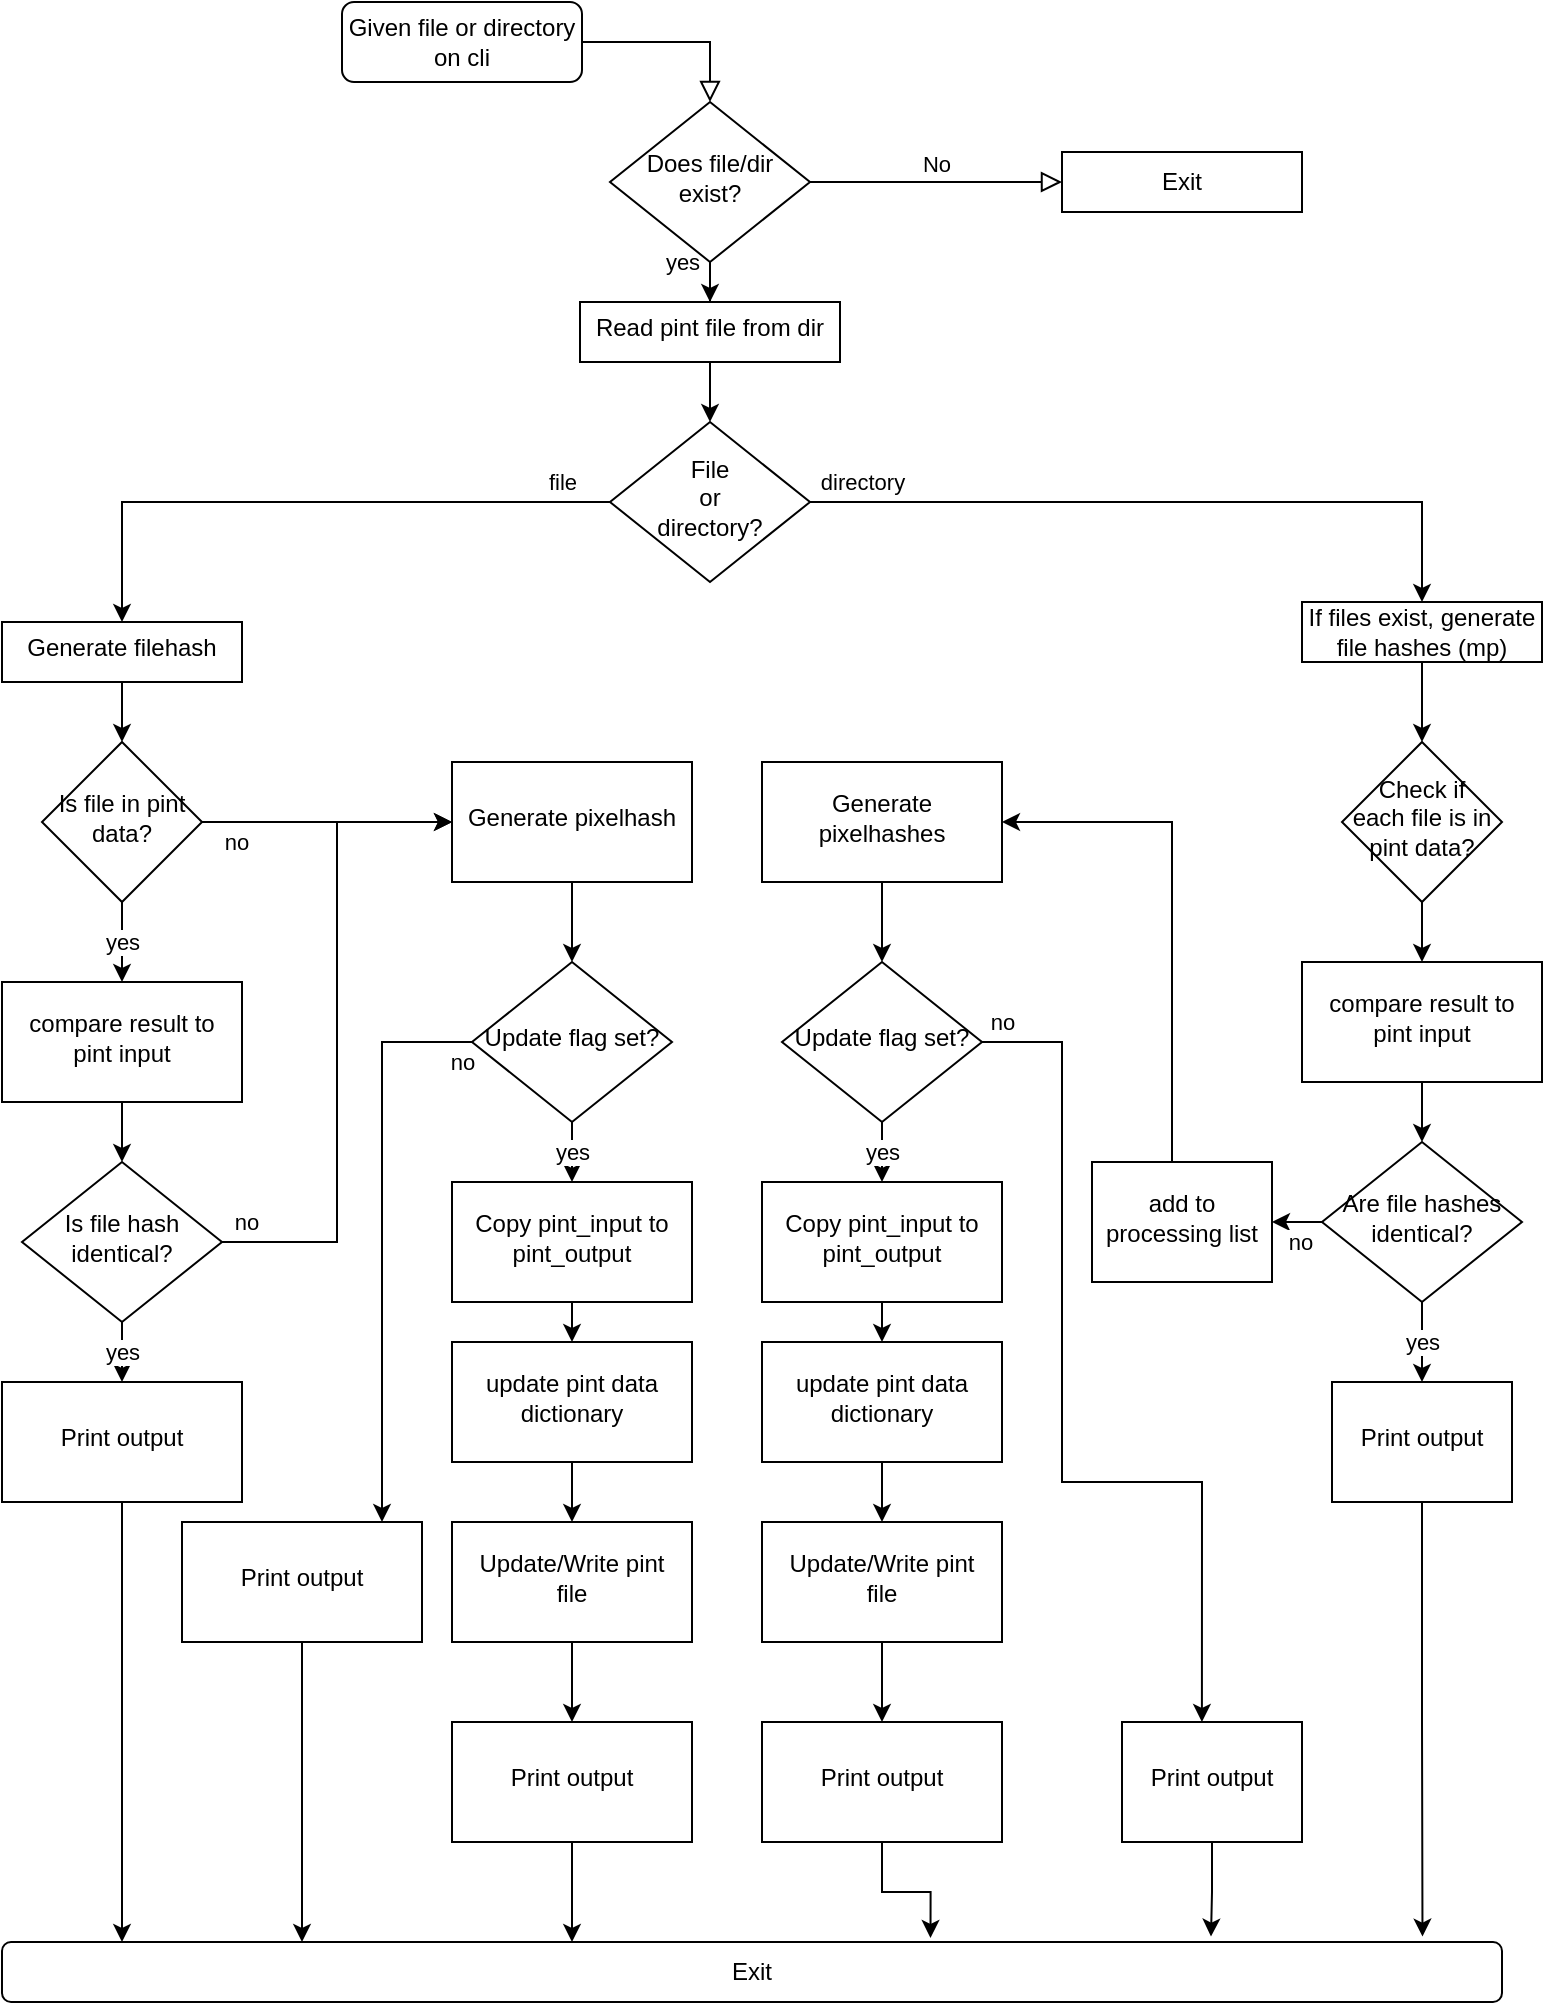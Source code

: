<mxfile version="15.4.0" type="device"><diagram id="C5RBs43oDa-KdzZeNtuy" name="Page-1"><mxGraphModel dx="971" dy="569" grid="1" gridSize="10" guides="1" tooltips="1" connect="1" arrows="1" fold="1" page="1" pageScale="1" pageWidth="850" pageHeight="1100" math="0" shadow="0"><root><mxCell id="WIyWlLk6GJQsqaUBKTNV-0"/><mxCell id="WIyWlLk6GJQsqaUBKTNV-1" parent="WIyWlLk6GJQsqaUBKTNV-0"/><mxCell id="WIyWlLk6GJQsqaUBKTNV-2" value="" style="rounded=0;html=1;jettySize=auto;orthogonalLoop=1;fontSize=11;endArrow=block;endFill=0;endSize=8;strokeWidth=1;shadow=0;labelBackgroundColor=none;edgeStyle=orthogonalEdgeStyle;" parent="WIyWlLk6GJQsqaUBKTNV-1" source="WIyWlLk6GJQsqaUBKTNV-3" target="WIyWlLk6GJQsqaUBKTNV-6" edge="1"><mxGeometry relative="1" as="geometry"/></mxCell><mxCell id="WIyWlLk6GJQsqaUBKTNV-3" value="Given file or directory on cli" style="rounded=1;whiteSpace=wrap;html=1;fontSize=12;glass=0;strokeWidth=1;shadow=0;" parent="WIyWlLk6GJQsqaUBKTNV-1" vertex="1"><mxGeometry x="230" y="40" width="120" height="40" as="geometry"/></mxCell><mxCell id="WIyWlLk6GJQsqaUBKTNV-5" value="No" style="edgeStyle=orthogonalEdgeStyle;rounded=0;html=1;jettySize=auto;orthogonalLoop=1;fontSize=11;endArrow=block;endFill=0;endSize=8;strokeWidth=1;shadow=0;labelBackgroundColor=none;" parent="WIyWlLk6GJQsqaUBKTNV-1" source="WIyWlLk6GJQsqaUBKTNV-6" edge="1"><mxGeometry y="10" relative="1" as="geometry"><mxPoint as="offset"/><mxPoint x="590" y="130" as="targetPoint"/></mxGeometry></mxCell><mxCell id="FNdwJjlaaisFNl_CamiN-4" value="yes" style="edgeStyle=orthogonalEdgeStyle;rounded=0;orthogonalLoop=1;jettySize=auto;html=1;" edge="1" parent="WIyWlLk6GJQsqaUBKTNV-1" source="WIyWlLk6GJQsqaUBKTNV-6" target="VJQE43sd70PqvudCLjRB-20"><mxGeometry x="0.333" y="-14" relative="1" as="geometry"><mxPoint as="offset"/></mxGeometry></mxCell><mxCell id="WIyWlLk6GJQsqaUBKTNV-6" value="Does file/dir exist?" style="rhombus;whiteSpace=wrap;html=1;shadow=0;fontFamily=Helvetica;fontSize=12;align=center;strokeWidth=1;spacing=6;spacingTop=-4;" parent="WIyWlLk6GJQsqaUBKTNV-1" vertex="1"><mxGeometry x="364" y="90" width="100" height="80" as="geometry"/></mxCell><mxCell id="FNdwJjlaaisFNl_CamiN-2" value="file" style="edgeStyle=orthogonalEdgeStyle;rounded=0;orthogonalLoop=1;jettySize=auto;html=1;entryX=0.5;entryY=0;entryDx=0;entryDy=0;" edge="1" parent="WIyWlLk6GJQsqaUBKTNV-1" source="WIyWlLk6GJQsqaUBKTNV-10" target="VJQE43sd70PqvudCLjRB-30"><mxGeometry x="-0.842" y="-10" relative="1" as="geometry"><mxPoint x="294" y="290" as="targetPoint"/><mxPoint as="offset"/></mxGeometry></mxCell><mxCell id="WIyWlLk6GJQsqaUBKTNV-10" value="File&lt;br&gt;or&lt;br&gt;directory?" style="rhombus;whiteSpace=wrap;html=1;shadow=0;fontFamily=Helvetica;fontSize=12;align=center;strokeWidth=1;spacing=6;spacingTop=-4;" parent="WIyWlLk6GJQsqaUBKTNV-1" vertex="1"><mxGeometry x="364" y="250" width="100" height="80" as="geometry"/></mxCell><mxCell id="VJQE43sd70PqvudCLjRB-19" value="no" style="edgeStyle=orthogonalEdgeStyle;rounded=0;orthogonalLoop=1;jettySize=auto;html=1;entryX=0;entryY=0.5;entryDx=0;entryDy=0;" parent="WIyWlLk6GJQsqaUBKTNV-1" source="VJQE43sd70PqvudCLjRB-13" target="X_xPQPrHd5YQa2gVrtDM-0" edge="1"><mxGeometry x="-0.731" y="-10" relative="1" as="geometry"><mxPoint x="210" y="440" as="targetPoint"/><mxPoint as="offset"/></mxGeometry></mxCell><mxCell id="VJQE43sd70PqvudCLjRB-13" value="Is file in pint data?" style="rhombus;whiteSpace=wrap;html=1;shadow=0;strokeWidth=1;spacing=6;spacingTop=-4;" parent="WIyWlLk6GJQsqaUBKTNV-1" vertex="1"><mxGeometry x="80" y="410" width="80" height="80" as="geometry"/></mxCell><mxCell id="FNdwJjlaaisFNl_CamiN-3" value="" style="edgeStyle=orthogonalEdgeStyle;rounded=0;orthogonalLoop=1;jettySize=auto;html=1;" edge="1" parent="WIyWlLk6GJQsqaUBKTNV-1" source="VJQE43sd70PqvudCLjRB-20" target="WIyWlLk6GJQsqaUBKTNV-10"><mxGeometry relative="1" as="geometry"/></mxCell><mxCell id="VJQE43sd70PqvudCLjRB-20" value="Read pint file from dir" style="whiteSpace=wrap;html=1;shadow=0;strokeWidth=1;spacing=6;spacingTop=-4;" parent="WIyWlLk6GJQsqaUBKTNV-1" vertex="1"><mxGeometry x="349" y="190" width="130" height="30" as="geometry"/></mxCell><mxCell id="VJQE43sd70PqvudCLjRB-23" value="yes" style="edgeStyle=orthogonalEdgeStyle;rounded=0;orthogonalLoop=1;jettySize=auto;html=1;" parent="WIyWlLk6GJQsqaUBKTNV-1" source="VJQE43sd70PqvudCLjRB-21" target="X_xPQPrHd5YQa2gVrtDM-2" edge="1"><mxGeometry relative="1" as="geometry"><mxPoint x="345" y="650" as="targetPoint"/></mxGeometry></mxCell><mxCell id="VJQE43sd70PqvudCLjRB-44" value="no" style="edgeStyle=orthogonalEdgeStyle;rounded=0;orthogonalLoop=1;jettySize=auto;html=1;" parent="WIyWlLk6GJQsqaUBKTNV-1" source="VJQE43sd70PqvudCLjRB-21" target="VJQE43sd70PqvudCLjRB-43" edge="1"><mxGeometry x="-0.965" y="10" relative="1" as="geometry"><Array as="points"><mxPoint x="250" y="560"/></Array><mxPoint as="offset"/></mxGeometry></mxCell><mxCell id="VJQE43sd70PqvudCLjRB-21" value="Update flag set?" style="rhombus;whiteSpace=wrap;html=1;shadow=0;fontFamily=Helvetica;fontSize=12;align=center;strokeWidth=1;spacing=6;spacingTop=-4;" parent="WIyWlLk6GJQsqaUBKTNV-1" vertex="1"><mxGeometry x="295" y="520" width="100" height="80" as="geometry"/></mxCell><mxCell id="VJQE43sd70PqvudCLjRB-25" value="" style="edgeStyle=orthogonalEdgeStyle;rounded=0;orthogonalLoop=1;jettySize=auto;html=1;" parent="WIyWlLk6GJQsqaUBKTNV-1" source="VJQE43sd70PqvudCLjRB-22" target="VJQE43sd70PqvudCLjRB-24" edge="1"><mxGeometry relative="1" as="geometry"/></mxCell><mxCell id="VJQE43sd70PqvudCLjRB-22" value="update pint data dictionary" style="whiteSpace=wrap;html=1;shadow=0;strokeWidth=1;spacing=6;spacingTop=-4;" parent="WIyWlLk6GJQsqaUBKTNV-1" vertex="1"><mxGeometry x="285" y="710" width="120" height="60" as="geometry"/></mxCell><mxCell id="VJQE43sd70PqvudCLjRB-27" value="" style="edgeStyle=orthogonalEdgeStyle;rounded=0;orthogonalLoop=1;jettySize=auto;html=1;" parent="WIyWlLk6GJQsqaUBKTNV-1" source="VJQE43sd70PqvudCLjRB-24" target="VJQE43sd70PqvudCLjRB-26" edge="1"><mxGeometry relative="1" as="geometry"/></mxCell><mxCell id="VJQE43sd70PqvudCLjRB-24" value="Update/Write pint file" style="whiteSpace=wrap;html=1;shadow=0;strokeWidth=1;spacing=6;spacingTop=-4;" parent="WIyWlLk6GJQsqaUBKTNV-1" vertex="1"><mxGeometry x="285" y="800" width="120" height="60" as="geometry"/></mxCell><mxCell id="X_xPQPrHd5YQa2gVrtDM-6" value="" style="edgeStyle=orthogonalEdgeStyle;rounded=0;orthogonalLoop=1;jettySize=auto;html=1;" parent="WIyWlLk6GJQsqaUBKTNV-1" source="VJQE43sd70PqvudCLjRB-26" target="X_xPQPrHd5YQa2gVrtDM-5" edge="1"><mxGeometry relative="1" as="geometry"><Array as="points"><mxPoint x="345" y="1000"/><mxPoint x="345" y="1000"/></Array></mxGeometry></mxCell><mxCell id="VJQE43sd70PqvudCLjRB-26" value="Print output" style="whiteSpace=wrap;html=1;shadow=0;strokeWidth=1;spacing=6;spacingTop=-4;" parent="WIyWlLk6GJQsqaUBKTNV-1" vertex="1"><mxGeometry x="285" y="900" width="120" height="60" as="geometry"/></mxCell><mxCell id="VJQE43sd70PqvudCLjRB-37" value="yes" style="edgeStyle=orthogonalEdgeStyle;rounded=0;orthogonalLoop=1;jettySize=auto;html=1;exitX=0.5;exitY=1;exitDx=0;exitDy=0;" parent="WIyWlLk6GJQsqaUBKTNV-1" source="VJQE43sd70PqvudCLjRB-13" target="VJQE43sd70PqvudCLjRB-36" edge="1"><mxGeometry relative="1" as="geometry"><mxPoint x="120" y="480" as="sourcePoint"/></mxGeometry></mxCell><mxCell id="FNdwJjlaaisFNl_CamiN-0" value="" style="edgeStyle=orthogonalEdgeStyle;rounded=0;orthogonalLoop=1;jettySize=auto;html=1;" edge="1" parent="WIyWlLk6GJQsqaUBKTNV-1" source="VJQE43sd70PqvudCLjRB-30" target="VJQE43sd70PqvudCLjRB-13"><mxGeometry relative="1" as="geometry"/></mxCell><mxCell id="VJQE43sd70PqvudCLjRB-30" value="Generate filehash" style="whiteSpace=wrap;html=1;shadow=0;strokeWidth=1;spacing=6;spacingTop=-4;" parent="WIyWlLk6GJQsqaUBKTNV-1" vertex="1"><mxGeometry x="60" y="350" width="120" height="30" as="geometry"/></mxCell><mxCell id="VJQE43sd70PqvudCLjRB-39" value="" style="edgeStyle=orthogonalEdgeStyle;rounded=0;orthogonalLoop=1;jettySize=auto;html=1;" parent="WIyWlLk6GJQsqaUBKTNV-1" source="VJQE43sd70PqvudCLjRB-36" target="VJQE43sd70PqvudCLjRB-38" edge="1"><mxGeometry relative="1" as="geometry"/></mxCell><mxCell id="VJQE43sd70PqvudCLjRB-36" value="compare result to pint input" style="whiteSpace=wrap;html=1;shadow=0;strokeWidth=1;spacing=6;spacingTop=-4;" parent="WIyWlLk6GJQsqaUBKTNV-1" vertex="1"><mxGeometry x="60" y="530" width="120" height="60" as="geometry"/></mxCell><mxCell id="VJQE43sd70PqvudCLjRB-41" value="yes" style="edgeStyle=orthogonalEdgeStyle;rounded=0;orthogonalLoop=1;jettySize=auto;html=1;" parent="WIyWlLk6GJQsqaUBKTNV-1" source="VJQE43sd70PqvudCLjRB-38" target="VJQE43sd70PqvudCLjRB-40" edge="1"><mxGeometry relative="1" as="geometry"/></mxCell><mxCell id="VJQE43sd70PqvudCLjRB-45" value="no" style="edgeStyle=orthogonalEdgeStyle;rounded=0;orthogonalLoop=1;jettySize=auto;html=1;entryX=0;entryY=0.5;entryDx=0;entryDy=0;" parent="WIyWlLk6GJQsqaUBKTNV-1" source="VJQE43sd70PqvudCLjRB-38" target="X_xPQPrHd5YQa2gVrtDM-0" edge="1"><mxGeometry x="-0.926" y="10" relative="1" as="geometry"><mxPoint as="offset"/></mxGeometry></mxCell><mxCell id="VJQE43sd70PqvudCLjRB-38" value="Is file hash identical?" style="rhombus;whiteSpace=wrap;html=1;shadow=0;fontFamily=Helvetica;fontSize=12;align=center;strokeWidth=1;spacing=6;spacingTop=-4;" parent="WIyWlLk6GJQsqaUBKTNV-1" vertex="1"><mxGeometry x="70" y="620" width="100" height="80" as="geometry"/></mxCell><mxCell id="X_xPQPrHd5YQa2gVrtDM-8" style="edgeStyle=orthogonalEdgeStyle;rounded=0;orthogonalLoop=1;jettySize=auto;html=1;" parent="WIyWlLk6GJQsqaUBKTNV-1" source="VJQE43sd70PqvudCLjRB-40" target="X_xPQPrHd5YQa2gVrtDM-5" edge="1"><mxGeometry relative="1" as="geometry"><Array as="points"><mxPoint x="120" y="940"/><mxPoint x="120" y="940"/></Array></mxGeometry></mxCell><mxCell id="VJQE43sd70PqvudCLjRB-40" value="Print output" style="whiteSpace=wrap;html=1;shadow=0;strokeWidth=1;spacing=6;spacingTop=-4;" parent="WIyWlLk6GJQsqaUBKTNV-1" vertex="1"><mxGeometry x="60" y="730" width="120" height="60" as="geometry"/></mxCell><mxCell id="X_xPQPrHd5YQa2gVrtDM-7" style="edgeStyle=orthogonalEdgeStyle;rounded=0;orthogonalLoop=1;jettySize=auto;html=1;" parent="WIyWlLk6GJQsqaUBKTNV-1" source="VJQE43sd70PqvudCLjRB-43" target="X_xPQPrHd5YQa2gVrtDM-5" edge="1"><mxGeometry relative="1" as="geometry"><Array as="points"><mxPoint x="210" y="980"/><mxPoint x="210" y="980"/></Array></mxGeometry></mxCell><mxCell id="VJQE43sd70PqvudCLjRB-43" value="Print output" style="whiteSpace=wrap;html=1;shadow=0;strokeWidth=1;spacing=6;spacingTop=-4;" parent="WIyWlLk6GJQsqaUBKTNV-1" vertex="1"><mxGeometry x="150" y="800" width="120" height="60" as="geometry"/></mxCell><mxCell id="VJQE43sd70PqvudCLjRB-50" value="directory" style="edgeStyle=orthogonalEdgeStyle;rounded=0;orthogonalLoop=1;jettySize=auto;html=1;entryX=0.5;entryY=0;entryDx=0;entryDy=0;exitX=1;exitY=0.5;exitDx=0;exitDy=0;" parent="WIyWlLk6GJQsqaUBKTNV-1" source="WIyWlLk6GJQsqaUBKTNV-10" target="X_xPQPrHd5YQa2gVrtDM-9" edge="1"><mxGeometry x="-0.854" y="10" relative="1" as="geometry"><mxPoint x="770" y="350" as="targetPoint"/><mxPoint x="470" y="290" as="sourcePoint"/><mxPoint as="offset"/></mxGeometry></mxCell><mxCell id="VJQE43sd70PqvudCLjRB-51" value="Exit" style="rounded=0;whiteSpace=wrap;html=1;" parent="WIyWlLk6GJQsqaUBKTNV-1" vertex="1"><mxGeometry x="590" y="115" width="120" height="30" as="geometry"/></mxCell><mxCell id="X_xPQPrHd5YQa2gVrtDM-1" value="" style="edgeStyle=orthogonalEdgeStyle;rounded=0;orthogonalLoop=1;jettySize=auto;html=1;" parent="WIyWlLk6GJQsqaUBKTNV-1" source="X_xPQPrHd5YQa2gVrtDM-0" target="VJQE43sd70PqvudCLjRB-21" edge="1"><mxGeometry relative="1" as="geometry"/></mxCell><mxCell id="X_xPQPrHd5YQa2gVrtDM-0" value="Generate pixelhash" style="whiteSpace=wrap;html=1;shadow=0;strokeWidth=1;spacing=6;spacingTop=-4;" parent="WIyWlLk6GJQsqaUBKTNV-1" vertex="1"><mxGeometry x="285" y="420" width="120" height="60" as="geometry"/></mxCell><mxCell id="X_xPQPrHd5YQa2gVrtDM-4" value="" style="edgeStyle=orthogonalEdgeStyle;rounded=0;orthogonalLoop=1;jettySize=auto;html=1;" parent="WIyWlLk6GJQsqaUBKTNV-1" source="X_xPQPrHd5YQa2gVrtDM-2" edge="1"><mxGeometry relative="1" as="geometry"><mxPoint x="345" y="710" as="targetPoint"/></mxGeometry></mxCell><mxCell id="X_xPQPrHd5YQa2gVrtDM-2" value="Copy pint_input to pint_output" style="whiteSpace=wrap;html=1;shadow=0;strokeWidth=1;spacing=6;spacingTop=-4;" parent="WIyWlLk6GJQsqaUBKTNV-1" vertex="1"><mxGeometry x="285" y="630" width="120" height="60" as="geometry"/></mxCell><mxCell id="X_xPQPrHd5YQa2gVrtDM-5" value="Exit" style="rounded=1;whiteSpace=wrap;html=1;" parent="WIyWlLk6GJQsqaUBKTNV-1" vertex="1"><mxGeometry x="60" y="1010" width="750" height="30" as="geometry"/></mxCell><mxCell id="X_xPQPrHd5YQa2gVrtDM-15" value="" style="edgeStyle=orthogonalEdgeStyle;rounded=0;orthogonalLoop=1;jettySize=auto;html=1;" parent="WIyWlLk6GJQsqaUBKTNV-1" source="X_xPQPrHd5YQa2gVrtDM-9" target="X_xPQPrHd5YQa2gVrtDM-10" edge="1"><mxGeometry relative="1" as="geometry"/></mxCell><mxCell id="X_xPQPrHd5YQa2gVrtDM-9" value="If files exist, generate file hashes (mp)" style="rounded=0;whiteSpace=wrap;html=1;" parent="WIyWlLk6GJQsqaUBKTNV-1" vertex="1"><mxGeometry x="710" y="340" width="120" height="30" as="geometry"/></mxCell><mxCell id="X_xPQPrHd5YQa2gVrtDM-14" value="" style="edgeStyle=orthogonalEdgeStyle;rounded=0;orthogonalLoop=1;jettySize=auto;html=1;" parent="WIyWlLk6GJQsqaUBKTNV-1" source="X_xPQPrHd5YQa2gVrtDM-10" target="X_xPQPrHd5YQa2gVrtDM-12" edge="1"><mxGeometry relative="1" as="geometry"/></mxCell><mxCell id="X_xPQPrHd5YQa2gVrtDM-10" value="Check if each file is in pint data?" style="rhombus;whiteSpace=wrap;html=1;shadow=0;strokeWidth=1;spacing=6;spacingTop=-4;" parent="WIyWlLk6GJQsqaUBKTNV-1" vertex="1"><mxGeometry x="730" y="410" width="80" height="80" as="geometry"/></mxCell><mxCell id="X_xPQPrHd5YQa2gVrtDM-11" value="" style="edgeStyle=orthogonalEdgeStyle;rounded=0;orthogonalLoop=1;jettySize=auto;html=1;" parent="WIyWlLk6GJQsqaUBKTNV-1" source="X_xPQPrHd5YQa2gVrtDM-12" target="X_xPQPrHd5YQa2gVrtDM-13" edge="1"><mxGeometry relative="1" as="geometry"/></mxCell><mxCell id="X_xPQPrHd5YQa2gVrtDM-12" value="compare result to pint input" style="whiteSpace=wrap;html=1;shadow=0;strokeWidth=1;spacing=6;spacingTop=-4;" parent="WIyWlLk6GJQsqaUBKTNV-1" vertex="1"><mxGeometry x="710" y="520" width="120" height="60" as="geometry"/></mxCell><mxCell id="X_xPQPrHd5YQa2gVrtDM-17" value="no" style="edgeStyle=orthogonalEdgeStyle;rounded=0;orthogonalLoop=1;jettySize=auto;html=1;entryX=1;entryY=0.5;entryDx=0;entryDy=0;" parent="WIyWlLk6GJQsqaUBKTNV-1" source="X_xPQPrHd5YQa2gVrtDM-13" target="X_xPQPrHd5YQa2gVrtDM-16" edge="1"><mxGeometry x="-0.6" y="10" relative="1" as="geometry"><mxPoint x="680.0" y="650.0" as="targetPoint"/><mxPoint as="offset"/></mxGeometry></mxCell><mxCell id="X_xPQPrHd5YQa2gVrtDM-19" value="yes" style="edgeStyle=orthogonalEdgeStyle;rounded=0;orthogonalLoop=1;jettySize=auto;html=1;" parent="WIyWlLk6GJQsqaUBKTNV-1" source="X_xPQPrHd5YQa2gVrtDM-13" target="X_xPQPrHd5YQa2gVrtDM-18" edge="1"><mxGeometry relative="1" as="geometry"/></mxCell><mxCell id="X_xPQPrHd5YQa2gVrtDM-13" value="Are file hashes identical?" style="rhombus;whiteSpace=wrap;html=1;shadow=0;fontFamily=Helvetica;fontSize=12;align=center;strokeWidth=1;spacing=6;spacingTop=-4;" parent="WIyWlLk6GJQsqaUBKTNV-1" vertex="1"><mxGeometry x="720" y="610" width="100" height="80" as="geometry"/></mxCell><mxCell id="X_xPQPrHd5YQa2gVrtDM-31" style="edgeStyle=orthogonalEdgeStyle;rounded=0;orthogonalLoop=1;jettySize=auto;html=1;entryX=1;entryY=0.5;entryDx=0;entryDy=0;" parent="WIyWlLk6GJQsqaUBKTNV-1" source="X_xPQPrHd5YQa2gVrtDM-16" target="X_xPQPrHd5YQa2gVrtDM-28" edge="1"><mxGeometry relative="1" as="geometry"><Array as="points"><mxPoint x="645" y="450"/></Array></mxGeometry></mxCell><mxCell id="X_xPQPrHd5YQa2gVrtDM-16" value="add to processing list" style="whiteSpace=wrap;html=1;shadow=0;strokeWidth=1;spacing=6;spacingTop=-4;" parent="WIyWlLk6GJQsqaUBKTNV-1" vertex="1"><mxGeometry x="605" y="620" width="90" height="60" as="geometry"/></mxCell><mxCell id="X_xPQPrHd5YQa2gVrtDM-34" value="" style="edgeStyle=orthogonalEdgeStyle;rounded=0;orthogonalLoop=1;jettySize=auto;html=1;entryX=0.947;entryY=-0.09;entryDx=0;entryDy=0;entryPerimeter=0;" parent="WIyWlLk6GJQsqaUBKTNV-1" source="X_xPQPrHd5YQa2gVrtDM-18" target="X_xPQPrHd5YQa2gVrtDM-5" edge="1"><mxGeometry relative="1" as="geometry"><mxPoint x="770" y="870" as="targetPoint"/></mxGeometry></mxCell><mxCell id="X_xPQPrHd5YQa2gVrtDM-18" value="Print output" style="whiteSpace=wrap;html=1;shadow=0;strokeWidth=1;spacing=6;spacingTop=-4;" parent="WIyWlLk6GJQsqaUBKTNV-1" vertex="1"><mxGeometry x="725" y="730" width="90" height="60" as="geometry"/></mxCell><mxCell id="X_xPQPrHd5YQa2gVrtDM-20" value="yes" style="edgeStyle=orthogonalEdgeStyle;rounded=0;orthogonalLoop=1;jettySize=auto;html=1;" parent="WIyWlLk6GJQsqaUBKTNV-1" source="X_xPQPrHd5YQa2gVrtDM-21" target="X_xPQPrHd5YQa2gVrtDM-30" edge="1"><mxGeometry relative="1" as="geometry"><mxPoint x="500" y="650" as="targetPoint"/></mxGeometry></mxCell><mxCell id="X_xPQPrHd5YQa2gVrtDM-40" value="no" style="edgeStyle=orthogonalEdgeStyle;rounded=0;orthogonalLoop=1;jettySize=auto;html=1;entryX=0.444;entryY=0;entryDx=0;entryDy=0;entryPerimeter=0;" parent="WIyWlLk6GJQsqaUBKTNV-1" source="X_xPQPrHd5YQa2gVrtDM-21" target="X_xPQPrHd5YQa2gVrtDM-37" edge="1"><mxGeometry x="-0.956" y="10" relative="1" as="geometry"><mxPoint x="644" y="560" as="targetPoint"/><Array as="points"><mxPoint x="590" y="560"/><mxPoint x="590" y="780"/><mxPoint x="660" y="780"/></Array><mxPoint as="offset"/></mxGeometry></mxCell><mxCell id="X_xPQPrHd5YQa2gVrtDM-21" value="Update flag set?" style="rhombus;whiteSpace=wrap;html=1;shadow=0;fontFamily=Helvetica;fontSize=12;align=center;strokeWidth=1;spacing=6;spacingTop=-4;" parent="WIyWlLk6GJQsqaUBKTNV-1" vertex="1"><mxGeometry x="450" y="520" width="100" height="80" as="geometry"/></mxCell><mxCell id="X_xPQPrHd5YQa2gVrtDM-22" value="" style="edgeStyle=orthogonalEdgeStyle;rounded=0;orthogonalLoop=1;jettySize=auto;html=1;" parent="WIyWlLk6GJQsqaUBKTNV-1" source="X_xPQPrHd5YQa2gVrtDM-23" target="X_xPQPrHd5YQa2gVrtDM-25" edge="1"><mxGeometry relative="1" as="geometry"/></mxCell><mxCell id="X_xPQPrHd5YQa2gVrtDM-23" value="update pint data dictionary" style="whiteSpace=wrap;html=1;shadow=0;strokeWidth=1;spacing=6;spacingTop=-4;" parent="WIyWlLk6GJQsqaUBKTNV-1" vertex="1"><mxGeometry x="440" y="710" width="120" height="60" as="geometry"/></mxCell><mxCell id="X_xPQPrHd5YQa2gVrtDM-24" value="" style="edgeStyle=orthogonalEdgeStyle;rounded=0;orthogonalLoop=1;jettySize=auto;html=1;" parent="WIyWlLk6GJQsqaUBKTNV-1" source="X_xPQPrHd5YQa2gVrtDM-25" target="X_xPQPrHd5YQa2gVrtDM-26" edge="1"><mxGeometry relative="1" as="geometry"/></mxCell><mxCell id="X_xPQPrHd5YQa2gVrtDM-25" value="Update/Write pint file" style="whiteSpace=wrap;html=1;shadow=0;strokeWidth=1;spacing=6;spacingTop=-4;" parent="WIyWlLk6GJQsqaUBKTNV-1" vertex="1"><mxGeometry x="440" y="800" width="120" height="60" as="geometry"/></mxCell><mxCell id="X_xPQPrHd5YQa2gVrtDM-32" value="" style="edgeStyle=orthogonalEdgeStyle;rounded=0;orthogonalLoop=1;jettySize=auto;html=1;entryX=0.619;entryY=-0.067;entryDx=0;entryDy=0;entryPerimeter=0;" parent="WIyWlLk6GJQsqaUBKTNV-1" source="X_xPQPrHd5YQa2gVrtDM-26" target="X_xPQPrHd5YQa2gVrtDM-5" edge="1"><mxGeometry relative="1" as="geometry"/></mxCell><mxCell id="X_xPQPrHd5YQa2gVrtDM-26" value="Print output" style="whiteSpace=wrap;html=1;shadow=0;strokeWidth=1;spacing=6;spacingTop=-4;" parent="WIyWlLk6GJQsqaUBKTNV-1" vertex="1"><mxGeometry x="440" y="900" width="120" height="60" as="geometry"/></mxCell><mxCell id="X_xPQPrHd5YQa2gVrtDM-27" value="" style="edgeStyle=orthogonalEdgeStyle;rounded=0;orthogonalLoop=1;jettySize=auto;html=1;" parent="WIyWlLk6GJQsqaUBKTNV-1" source="X_xPQPrHd5YQa2gVrtDM-28" target="X_xPQPrHd5YQa2gVrtDM-21" edge="1"><mxGeometry relative="1" as="geometry"/></mxCell><mxCell id="X_xPQPrHd5YQa2gVrtDM-28" value="Generate pixelhashes" style="whiteSpace=wrap;html=1;shadow=0;strokeWidth=1;spacing=6;spacingTop=-4;" parent="WIyWlLk6GJQsqaUBKTNV-1" vertex="1"><mxGeometry x="440" y="420" width="120" height="60" as="geometry"/></mxCell><mxCell id="X_xPQPrHd5YQa2gVrtDM-29" value="" style="edgeStyle=orthogonalEdgeStyle;rounded=0;orthogonalLoop=1;jettySize=auto;html=1;" parent="WIyWlLk6GJQsqaUBKTNV-1" source="X_xPQPrHd5YQa2gVrtDM-30" edge="1"><mxGeometry relative="1" as="geometry"><mxPoint x="500.0" y="710" as="targetPoint"/></mxGeometry></mxCell><mxCell id="X_xPQPrHd5YQa2gVrtDM-30" value="Copy pint_input to pint_output" style="whiteSpace=wrap;html=1;shadow=0;strokeWidth=1;spacing=6;spacingTop=-4;" parent="WIyWlLk6GJQsqaUBKTNV-1" vertex="1"><mxGeometry x="440" y="630" width="120" height="60" as="geometry"/></mxCell><mxCell id="X_xPQPrHd5YQa2gVrtDM-38" value="" style="edgeStyle=orthogonalEdgeStyle;rounded=0;orthogonalLoop=1;jettySize=auto;html=1;entryX=0.806;entryY=-0.09;entryDx=0;entryDy=0;entryPerimeter=0;" parent="WIyWlLk6GJQsqaUBKTNV-1" source="X_xPQPrHd5YQa2gVrtDM-37" target="X_xPQPrHd5YQa2gVrtDM-5" edge="1"><mxGeometry relative="1" as="geometry"/></mxCell><mxCell id="X_xPQPrHd5YQa2gVrtDM-37" value="Print output" style="whiteSpace=wrap;html=1;shadow=0;strokeWidth=1;spacing=6;spacingTop=-4;" parent="WIyWlLk6GJQsqaUBKTNV-1" vertex="1"><mxGeometry x="620" y="900" width="90" height="60" as="geometry"/></mxCell></root></mxGraphModel></diagram></mxfile>